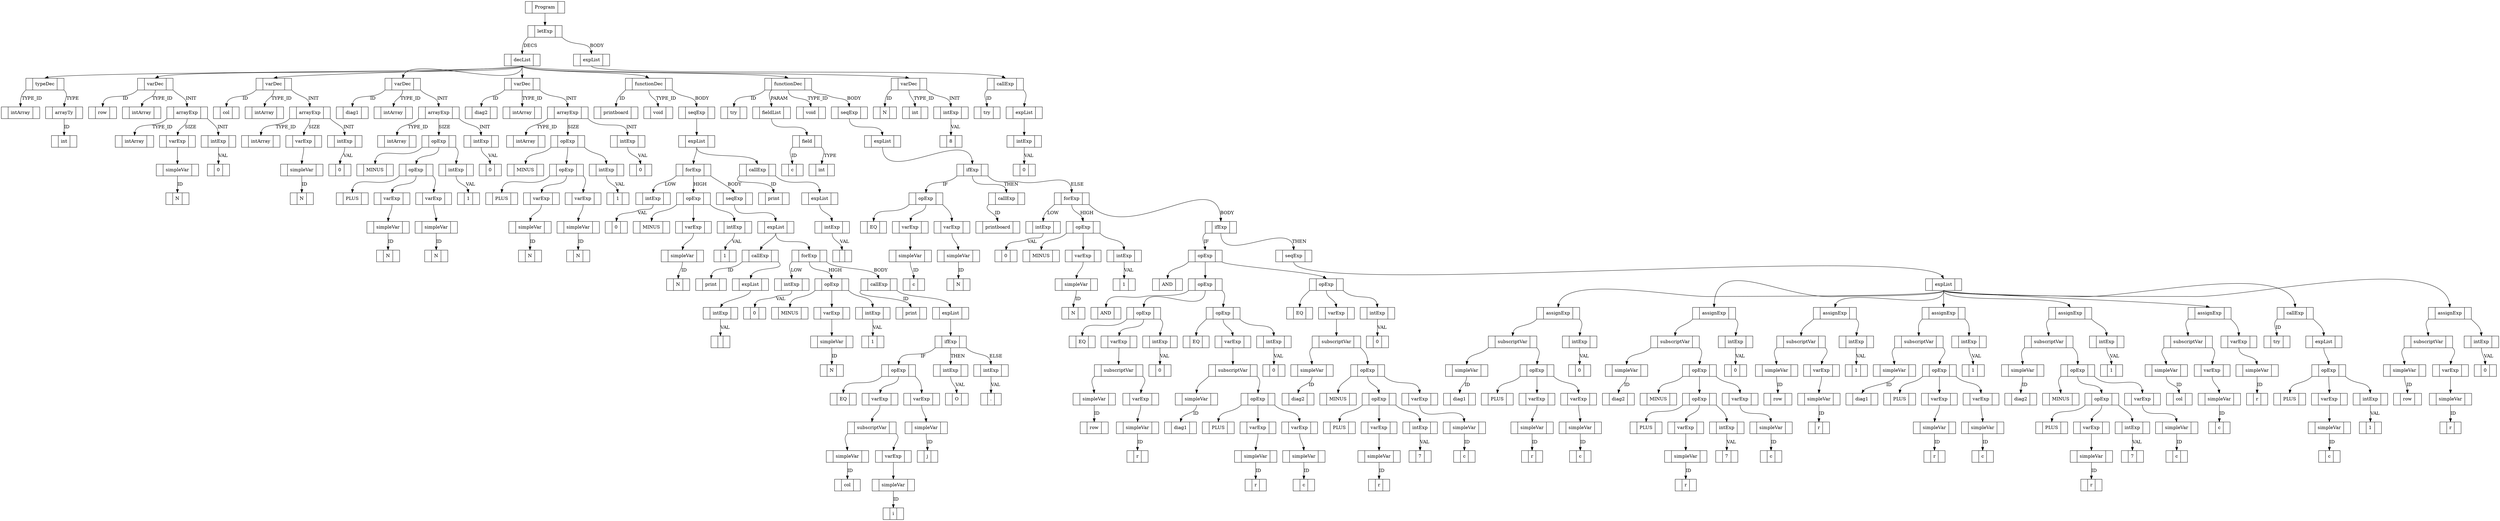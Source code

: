 digraph ast {
node[shape = record];
a0[label = "<f0> | <f1> Program |<f2> "];
a1[label = "<f0> | <f1> letExp |<f2> "];
a2[label = "<f0> | <f1> decList |<f2> "];
a3[label = "<f0> | <f1> varDec |<f2> "];
a4[label = "<f0> | <f1> N |<f2> "];
a5[label = "<f0> | <f1> int |<f2> "];
a3:f0:sw -> a4:f1 [label = ID];
a3:f1:s -> a5:f1 [label = TYPE_ID];
a6[label = "<f0> | <f1> intExp |<f2> "];
a7[label = "<f0> | <f1> 8 |<f2> "];
a6:f1:s -> a7:f1 [label = VAL];
a3:f2:se -> a6:f1 [label = INIT];
a2:f1:s -> a3:f1;
a8[label = "<f0> | <f1> typeDec |<f2> "];
a9[label = "<f0> | <f1> intArray |<f2> "];
a8:f0:sw -> a9:f1 [label = TYPE_ID];
a10[label = "<f0> | <f1> arrayTy |<f2> "];
a11[label = "<f0> | <f1> int |<f2> "];
a10:f1:s -> a11:f1 [label = ID];
a8:f2:se -> a10:f1 [label = TYPE];
a2:f1:s -> a8:f1;
a12[label = "<f0> | <f1> varDec |<f2> "];
a13[label = "<f0> | <f1> row |<f2> "];
a14[label = "<f0> | <f1> intArray |<f2> "];
a12:f0:sw -> a13:f1 [label = ID];
a12:f1:s -> a14:f1 [label = TYPE_ID];
a15[label = "<f0> | <f1> arrayExp |<f2> "];
a16[label = "<f0> | <f1> intArray |<f2> "];
a15:f0:sw -> a16:f1 [label = TYPE_ID];
a17[label = "<f0> | <f1> varExp |<f2> "];
a18[label = "<f0> | <f1> simpleVar |<f2> "];
a19[label = "<f0> | <f1> N |<f2> "];
a18:f1:s -> a19:f1 [label = ID];
a17:f1:s -> a18:f1;
a15:f1:s -> a17:f1 [label = SIZE];
a20[label = "<f0> | <f1> intExp |<f2> "];
a21[label = "<f0> | <f1> 0 |<f2> "];
a20:f1:s -> a21:f1 [label = VAL];
a15:f2:se -> a20:f1 [label = INIT];
a12:f2:se -> a15:f1 [label = INIT];
a2:f1:s -> a12:f1;
a22[label = "<f0> | <f1> varDec |<f2> "];
a23[label = "<f0> | <f1> col |<f2> "];
a24[label = "<f0> | <f1> intArray |<f2> "];
a22:f0:sw -> a23:f1 [label = ID];
a22:f1:s -> a24:f1 [label = TYPE_ID];
a25[label = "<f0> | <f1> arrayExp |<f2> "];
a26[label = "<f0> | <f1> intArray |<f2> "];
a25:f0:sw -> a26:f1 [label = TYPE_ID];
a27[label = "<f0> | <f1> varExp |<f2> "];
a28[label = "<f0> | <f1> simpleVar |<f2> "];
a29[label = "<f0> | <f1> N |<f2> "];
a28:f1:s -> a29:f1 [label = ID];
a27:f1:s -> a28:f1;
a25:f1:s -> a27:f1 [label = SIZE];
a30[label = "<f0> | <f1> intExp |<f2> "];
a31[label = "<f0> | <f1> 0 |<f2> "];
a30:f1:s -> a31:f1 [label = VAL];
a25:f2:se -> a30:f1 [label = INIT];
a22:f2:se -> a25:f1 [label = INIT];
a2:f1:s -> a22:f1;
a32[label = "<f0> | <f1> varDec |<f2> "];
a33[label = "<f0> | <f1> diag1 |<f2> "];
a34[label = "<f0> | <f1> intArray |<f2> "];
a32:f0:sw -> a33:f1 [label = ID];
a32:f1:s -> a34:f1 [label = TYPE_ID];
a35[label = "<f0> | <f1> arrayExp |<f2> "];
a36[label = "<f0> | <f1> intArray |<f2> "];
a35:f0:sw -> a36:f1 [label = TYPE_ID];
a37[label = "<f0> | <f1> opExp |<f2> "];
a38[label = "<f0> | <f1> MINUS |<f2> "];
a37:f0:sw -> a38:f1;
a39[label = "<f0> | <f1> opExp |<f2> "];
a40[label = "<f0> | <f1> PLUS |<f2> "];
a39:f0:sw -> a40:f1;
a41[label = "<f0> | <f1> varExp |<f2> "];
a42[label = "<f0> | <f1> simpleVar |<f2> "];
a43[label = "<f0> | <f1> N |<f2> "];
a42:f1:s -> a43:f1 [label = ID];
a41:f1:s -> a42:f1;
a39:f1:s -> a41:f1;
a44[label = "<f0> | <f1> varExp |<f2> "];
a45[label = "<f0> | <f1> simpleVar |<f2> "];
a46[label = "<f0> | <f1> N |<f2> "];
a45:f1:s -> a46:f1 [label = ID];
a44:f1:s -> a45:f1;
a39:f2:se -> a44:f1;
a37:f1:s -> a39:f1;
a47[label = "<f0> | <f1> intExp |<f2> "];
a48[label = "<f0> | <f1> 1 |<f2> "];
a47:f1:s -> a48:f1 [label = VAL];
a37:f2:se -> a47:f1;
a35:f1:s -> a37:f1 [label = SIZE];
a49[label = "<f0> | <f1> intExp |<f2> "];
a50[label = "<f0> | <f1> 0 |<f2> "];
a49:f1:s -> a50:f1 [label = VAL];
a35:f2:se -> a49:f1 [label = INIT];
a32:f2:se -> a35:f1 [label = INIT];
a2:f1:s -> a32:f1;
a51[label = "<f0> | <f1> varDec |<f2> "];
a52[label = "<f0> | <f1> diag2 |<f2> "];
a53[label = "<f0> | <f1> intArray |<f2> "];
a51:f0:sw -> a52:f1 [label = ID];
a51:f1:s -> a53:f1 [label = TYPE_ID];
a54[label = "<f0> | <f1> arrayExp |<f2> "];
a55[label = "<f0> | <f1> intArray |<f2> "];
a54:f0:sw -> a55:f1 [label = TYPE_ID];
a56[label = "<f0> | <f1> opExp |<f2> "];
a57[label = "<f0> | <f1> MINUS |<f2> "];
a56:f0:sw -> a57:f1;
a58[label = "<f0> | <f1> opExp |<f2> "];
a59[label = "<f0> | <f1> PLUS |<f2> "];
a58:f0:sw -> a59:f1;
a60[label = "<f0> | <f1> varExp |<f2> "];
a61[label = "<f0> | <f1> simpleVar |<f2> "];
a62[label = "<f0> | <f1> N |<f2> "];
a61:f1:s -> a62:f1 [label = ID];
a60:f1:s -> a61:f1;
a58:f1:s -> a60:f1;
a63[label = "<f0> | <f1> varExp |<f2> "];
a64[label = "<f0> | <f1> simpleVar |<f2> "];
a65[label = "<f0> | <f1> N |<f2> "];
a64:f1:s -> a65:f1 [label = ID];
a63:f1:s -> a64:f1;
a58:f2:se -> a63:f1;
a56:f1:s -> a58:f1;
a66[label = "<f0> | <f1> intExp |<f2> "];
a67[label = "<f0> | <f1> 1 |<f2> "];
a66:f1:s -> a67:f1 [label = VAL];
a56:f2:se -> a66:f1;
a54:f1:s -> a56:f1 [label = SIZE];
a68[label = "<f0> | <f1> intExp |<f2> "];
a69[label = "<f0> | <f1> 0 |<f2> "];
a68:f1:s -> a69:f1 [label = VAL];
a54:f2:se -> a68:f1 [label = INIT];
a51:f2:se -> a54:f1 [label = INIT];
a2:f1:s -> a51:f1;
a70[label = "<f0> | <f1> functionDec |<f2> "];
a71[label = "<f0> | <f1> printboard |<f2> "];
a72[label = "<f0> | <f1> void |<f2> "];
a70:f0:sw -> a71:f1 [label = ID];
a70:f1:s -> a72:f1 [label = TYPE_ID];
a73[label = "<f0> | <f1> seqExp |<f2> "];
a74[label = "<f0> | <f1> expList |<f2> "];
a75[label = "<f0> | <f1> forExp |<f2> "];
a76[label = "<f0> | <f1> intExp |<f2> "];
a77[label = "<f0> | <f1> 0 |<f2> "];
a76:f1:s -> a77:f1 [label = VAL];
a75:f0:sw -> a76:f1 [label = LOW];
a78[label = "<f0> | <f1> opExp |<f2> "];
a79[label = "<f0> | <f1> MINUS |<f2> "];
a78:f0:sw -> a79:f1;
a80[label = "<f0> | <f1> varExp |<f2> "];
a81[label = "<f0> | <f1> simpleVar |<f2> "];
a82[label = "<f0> | <f1> N |<f2> "];
a81:f1:s -> a82:f1 [label = ID];
a80:f1:s -> a81:f1;
a78:f1:s -> a80:f1;
a83[label = "<f0> | <f1> intExp |<f2> "];
a84[label = "<f0> | <f1> 1 |<f2> "];
a83:f1:s -> a84:f1 [label = VAL];
a78:f2:se -> a83:f1;
a75:f1:s -> a78:f1 [label = HIGH];
a85[label = "<f0> | <f1> seqExp |<f2> "];
a86[label = "<f0> | <f1> expList |<f2> "];
a87[label = "<f0> | <f1> forExp |<f2> "];
a88[label = "<f0> | <f1> intExp |<f2> "];
a89[label = "<f0> | <f1> 0 |<f2> "];
a88:f1:s -> a89:f1 [label = VAL];
a87:f0:sw -> a88:f1 [label = LOW];
a90[label = "<f0> | <f1> opExp |<f2> "];
a91[label = "<f0> | <f1> MINUS |<f2> "];
a90:f0:sw -> a91:f1;
a92[label = "<f0> | <f1> varExp |<f2> "];
a93[label = "<f0> | <f1> simpleVar |<f2> "];
a94[label = "<f0> | <f1> N |<f2> "];
a93:f1:s -> a94:f1 [label = ID];
a92:f1:s -> a93:f1;
a90:f1:s -> a92:f1;
a95[label = "<f0> | <f1> intExp |<f2> "];
a96[label = "<f0> | <f1> 1 |<f2> "];
a95:f1:s -> a96:f1 [label = VAL];
a90:f2:se -> a95:f1;
a87:f1:s -> a90:f1 [label = HIGH];
a97[label = "<f0> | <f1> callExp |<f2> "];
a98[label = "<f0> | <f1> print |<f2> "];
a97:f0:sw -> a98:f1 [label = ID];
a99[label = "<f0> | <f1> expList |<f2> "];
a100[label = "<f0> | <f1> ifExp |<f2> "];
a101[label = "<f0> | <f1> opExp |<f2> "];
a102[label = "<f0> | <f1> EQ |<f2> "];
a101:f0:sw -> a102:f1;
a103[label = "<f0> | <f1> varExp |<f2> "];
a104[label = "<f0> | <f1> subscriptVar |<f2> "];
a105[label = "<f0> | <f1> simpleVar |<f2> "];
a106[label = "<f0> | <f1> col |<f2> "];
a105:f1:s -> a106:f1 [label = ID];
a104:f0:sw -> a105:f1;
a107[label = "<f0> | <f1> varExp |<f2> "];
a108[label = "<f0> | <f1> simpleVar |<f2> "];
a109[label = "<f0> | <f1> i |<f2> "];
a108:f1:s -> a109:f1 [label = ID];
a107:f1:s -> a108:f1;
a104:f2:se -> a107:f1;
a103:f1:s -> a104:f1;
a101:f1:s -> a103:f1;
a110[label = "<f0> | <f1> varExp |<f2> "];
a111[label = "<f0> | <f1> simpleVar |<f2> "];
a112[label = "<f0> | <f1> j |<f2> "];
a111:f1:s -> a112:f1 [label = ID];
a110:f1:s -> a111:f1;
a101:f2:se -> a110:f1;
a100:f0:sw -> a101:f1 [label = IF];
a113[label = "<f0> | <f1> intExp |<f2> "];
a114[label = "<f0> | <f1>  O |<f2> "];
a113:f1:s -> a114:f1 [label = VAL];
a100:f1:s -> a113:f1 [label = THEN];
a115[label = "<f0> | <f1> intExp |<f2> "];
a116[label = "<f0> | <f1>  . |<f2> "];
a115:f1:s -> a116:f1 [label = VAL];
a100:f2:se -> a115:f1 [label = ELSE];
a99:f1:s -> a100:f1;
a97:f2:se -> a99:f1;
a87:f2:se -> a97:f1 [label = BODY];
a86:f1:s -> a87:f1;
a117[label = "<f0> | <f1> callExp |<f2> "];
a118[label = "<f0> | <f1> print |<f2> "];
a117:f0:sw -> a118:f1 [label = ID];
a119[label = "<f0> | <f1> expList |<f2> "];
a120[label = "<f0> | <f1> intExp |<f2> "];
a121[label = "<f0> | <f1> \n |<f2> "];
a120:f1:s -> a121:f1 [label = VAL];
a119:f1:s -> a120:f1;
a117:f2:se -> a119:f1;
a86:f1:s -> a117:f1;
a85:f1:s -> a86:f1;
a75:f2:se -> a85:f1 [label = BODY];
a74:f1:s -> a75:f1;
a122[label = "<f0> | <f1> callExp |<f2> "];
a123[label = "<f0> | <f1> print |<f2> "];
a122:f0:sw -> a123:f1 [label = ID];
a124[label = "<f0> | <f1> expList |<f2> "];
a125[label = "<f0> | <f1> intExp |<f2> "];
a126[label = "<f0> | <f1> \n |<f2> "];
a125:f1:s -> a126:f1 [label = VAL];
a124:f1:s -> a125:f1;
a122:f2:se -> a124:f1;
a74:f1:s -> a122:f1;
a73:f1:s -> a74:f1;
a70:f2:se -> a73:f1 [label = BODY];
a2:f1:s -> a70:f1;
a127[label = "<f0> | <f1> functionDec |<f2> "];
a128[label = "<f0> | <f1> try |<f2> "];
a129[label = "<f0> | <f1> void |<f2> "];
a127:f0:sw -> a128:f1 [label = ID];
a127:f1:s -> a129:f1 [label = TYPE_ID];
a130[label = "<f0> | <f1> fieldList |<f2> "];
a131[label = "<f0> | <f1> field |<f2> "];
a132[label = "<f0> | <f1> c |<f2> "];
a133[label = "<f0> | <f1> int |<f2> "];
a131:f0:sw -> a132:f1 [label = ID];
a131:f2:se -> a133:f1 [label = TYPE];
a130:f1:s -> a131:f1;
a127:f1:sw -> a130:f1 [label = PARAM];
a134[label = "<f0> | <f1> seqExp |<f2> "];
a135[label = "<f0> | <f1> expList |<f2> "];
a136[label = "<f0> | <f1> ifExp |<f2> "];
a137[label = "<f0> | <f1> opExp |<f2> "];
a138[label = "<f0> | <f1> EQ |<f2> "];
a137:f0:sw -> a138:f1;
a139[label = "<f0> | <f1> varExp |<f2> "];
a140[label = "<f0> | <f1> simpleVar |<f2> "];
a141[label = "<f0> | <f1> c |<f2> "];
a140:f1:s -> a141:f1 [label = ID];
a139:f1:s -> a140:f1;
a137:f1:s -> a139:f1;
a142[label = "<f0> | <f1> varExp |<f2> "];
a143[label = "<f0> | <f1> simpleVar |<f2> "];
a144[label = "<f0> | <f1> N |<f2> "];
a143:f1:s -> a144:f1 [label = ID];
a142:f1:s -> a143:f1;
a137:f2:se -> a142:f1;
a136:f0:sw -> a137:f1 [label = IF];
a145[label = "<f0> | <f1> callExp |<f2> "];
a146[label = "<f0> | <f1> printboard |<f2> "];
a145:f0:sw -> a146:f1 [label = ID];
a136:f1:s -> a145:f1 [label = THEN];
a147[label = "<f0> | <f1> forExp |<f2> "];
a148[label = "<f0> | <f1> intExp |<f2> "];
a149[label = "<f0> | <f1> 0 |<f2> "];
a148:f1:s -> a149:f1 [label = VAL];
a147:f0:sw -> a148:f1 [label = LOW];
a150[label = "<f0> | <f1> opExp |<f2> "];
a151[label = "<f0> | <f1> MINUS |<f2> "];
a150:f0:sw -> a151:f1;
a152[label = "<f0> | <f1> varExp |<f2> "];
a153[label = "<f0> | <f1> simpleVar |<f2> "];
a154[label = "<f0> | <f1> N |<f2> "];
a153:f1:s -> a154:f1 [label = ID];
a152:f1:s -> a153:f1;
a150:f1:s -> a152:f1;
a155[label = "<f0> | <f1> intExp |<f2> "];
a156[label = "<f0> | <f1> 1 |<f2> "];
a155:f1:s -> a156:f1 [label = VAL];
a150:f2:se -> a155:f1;
a147:f1:s -> a150:f1 [label = HIGH];
a157[label = "<f0> | <f1> ifExp |<f2> "];
a158[label = "<f0> | <f1> opExp |<f2> "];
a159[label = "<f0> | <f1> AND |<f2> "];
a158:f0:sw -> a159:f1;
a160[label = "<f0> | <f1> opExp |<f2> "];
a161[label = "<f0> | <f1> AND |<f2> "];
a160:f0:sw -> a161:f1;
a162[label = "<f0> | <f1> opExp |<f2> "];
a163[label = "<f0> | <f1> EQ |<f2> "];
a162:f0:sw -> a163:f1;
a164[label = "<f0> | <f1> varExp |<f2> "];
a165[label = "<f0> | <f1> subscriptVar |<f2> "];
a166[label = "<f0> | <f1> simpleVar |<f2> "];
a167[label = "<f0> | <f1> row |<f2> "];
a166:f1:s -> a167:f1 [label = ID];
a165:f0:sw -> a166:f1;
a168[label = "<f0> | <f1> varExp |<f2> "];
a169[label = "<f0> | <f1> simpleVar |<f2> "];
a170[label = "<f0> | <f1> r |<f2> "];
a169:f1:s -> a170:f1 [label = ID];
a168:f1:s -> a169:f1;
a165:f2:se -> a168:f1;
a164:f1:s -> a165:f1;
a162:f1:s -> a164:f1;
a171[label = "<f0> | <f1> intExp |<f2> "];
a172[label = "<f0> | <f1> 0 |<f2> "];
a171:f1:s -> a172:f1 [label = VAL];
a162:f2:se -> a171:f1;
a160:f1:s -> a162:f1;
a173[label = "<f0> | <f1> opExp |<f2> "];
a174[label = "<f0> | <f1> EQ |<f2> "];
a173:f0:sw -> a174:f1;
a175[label = "<f0> | <f1> varExp |<f2> "];
a176[label = "<f0> | <f1> subscriptVar |<f2> "];
a177[label = "<f0> | <f1> simpleVar |<f2> "];
a178[label = "<f0> | <f1> diag1 |<f2> "];
a177:f1:s -> a178:f1 [label = ID];
a176:f0:sw -> a177:f1;
a179[label = "<f0> | <f1> opExp |<f2> "];
a180[label = "<f0> | <f1> PLUS |<f2> "];
a179:f0:sw -> a180:f1;
a181[label = "<f0> | <f1> varExp |<f2> "];
a182[label = "<f0> | <f1> simpleVar |<f2> "];
a183[label = "<f0> | <f1> r |<f2> "];
a182:f1:s -> a183:f1 [label = ID];
a181:f1:s -> a182:f1;
a179:f1:s -> a181:f1;
a184[label = "<f0> | <f1> varExp |<f2> "];
a185[label = "<f0> | <f1> simpleVar |<f2> "];
a186[label = "<f0> | <f1> c |<f2> "];
a185:f1:s -> a186:f1 [label = ID];
a184:f1:s -> a185:f1;
a179:f2:se -> a184:f1;
a176:f2:se -> a179:f1;
a175:f1:s -> a176:f1;
a173:f1:s -> a175:f1;
a187[label = "<f0> | <f1> intExp |<f2> "];
a188[label = "<f0> | <f1> 0 |<f2> "];
a187:f1:s -> a188:f1 [label = VAL];
a173:f2:se -> a187:f1;
a160:f2:se -> a173:f1;
a158:f1:s -> a160:f1;
a189[label = "<f0> | <f1> opExp |<f2> "];
a190[label = "<f0> | <f1> EQ |<f2> "];
a189:f0:sw -> a190:f1;
a191[label = "<f0> | <f1> varExp |<f2> "];
a192[label = "<f0> | <f1> subscriptVar |<f2> "];
a193[label = "<f0> | <f1> simpleVar |<f2> "];
a194[label = "<f0> | <f1> diag2 |<f2> "];
a193:f1:s -> a194:f1 [label = ID];
a192:f0:sw -> a193:f1;
a195[label = "<f0> | <f1> opExp |<f2> "];
a196[label = "<f0> | <f1> MINUS |<f2> "];
a195:f0:sw -> a196:f1;
a197[label = "<f0> | <f1> opExp |<f2> "];
a198[label = "<f0> | <f1> PLUS |<f2> "];
a197:f0:sw -> a198:f1;
a199[label = "<f0> | <f1> varExp |<f2> "];
a200[label = "<f0> | <f1> simpleVar |<f2> "];
a201[label = "<f0> | <f1> r |<f2> "];
a200:f1:s -> a201:f1 [label = ID];
a199:f1:s -> a200:f1;
a197:f1:s -> a199:f1;
a202[label = "<f0> | <f1> intExp |<f2> "];
a203[label = "<f0> | <f1> 7 |<f2> "];
a202:f1:s -> a203:f1 [label = VAL];
a197:f2:se -> a202:f1;
a195:f1:s -> a197:f1;
a204[label = "<f0> | <f1> varExp |<f2> "];
a205[label = "<f0> | <f1> simpleVar |<f2> "];
a206[label = "<f0> | <f1> c |<f2> "];
a205:f1:s -> a206:f1 [label = ID];
a204:f1:s -> a205:f1;
a195:f2:se -> a204:f1;
a192:f2:se -> a195:f1;
a191:f1:s -> a192:f1;
a189:f1:s -> a191:f1;
a207[label = "<f0> | <f1> intExp |<f2> "];
a208[label = "<f0> | <f1> 0 |<f2> "];
a207:f1:s -> a208:f1 [label = VAL];
a189:f2:se -> a207:f1;
a158:f2:se -> a189:f1;
a157:f0:sw -> a158:f1 [label = IF];
a209[label = "<f0> | <f1> seqExp |<f2> "];
a210[label = "<f0> | <f1> expList |<f2> "];
a211[label = "<f0> | <f1> assignExp |<f2> "];
a212[label = "<f0> | <f1> subscriptVar |<f2> "];
a213[label = "<f0> | <f1> simpleVar |<f2> "];
a214[label = "<f0> | <f1> row |<f2> "];
a213:f1:s -> a214:f1 [label = ID];
a212:f0:sw -> a213:f1;
a215[label = "<f0> | <f1> varExp |<f2> "];
a216[label = "<f0> | <f1> simpleVar |<f2> "];
a217[label = "<f0> | <f1> r |<f2> "];
a216:f1:s -> a217:f1 [label = ID];
a215:f1:s -> a216:f1;
a212:f2:se -> a215:f1;
a211:f0:sw -> a212:f1;
a218[label = "<f0> | <f1> intExp |<f2> "];
a219[label = "<f0> | <f1> 1 |<f2> "];
a218:f1:s -> a219:f1 [label = VAL];
a211:f2:se -> a218:f1;
a210:f1:s -> a211:f1;
a220[label = "<f0> | <f1> assignExp |<f2> "];
a221[label = "<f0> | <f1> subscriptVar |<f2> "];
a222[label = "<f0> | <f1> simpleVar |<f2> "];
a223[label = "<f0> | <f1> diag1 |<f2> "];
a222:f1:s -> a223:f1 [label = ID];
a221:f0:sw -> a222:f1;
a224[label = "<f0> | <f1> opExp |<f2> "];
a225[label = "<f0> | <f1> PLUS |<f2> "];
a224:f0:sw -> a225:f1;
a226[label = "<f0> | <f1> varExp |<f2> "];
a227[label = "<f0> | <f1> simpleVar |<f2> "];
a228[label = "<f0> | <f1> r |<f2> "];
a227:f1:s -> a228:f1 [label = ID];
a226:f1:s -> a227:f1;
a224:f1:s -> a226:f1;
a229[label = "<f0> | <f1> varExp |<f2> "];
a230[label = "<f0> | <f1> simpleVar |<f2> "];
a231[label = "<f0> | <f1> c |<f2> "];
a230:f1:s -> a231:f1 [label = ID];
a229:f1:s -> a230:f1;
a224:f2:se -> a229:f1;
a221:f2:se -> a224:f1;
a220:f0:sw -> a221:f1;
a232[label = "<f0> | <f1> intExp |<f2> "];
a233[label = "<f0> | <f1> 1 |<f2> "];
a232:f1:s -> a233:f1 [label = VAL];
a220:f2:se -> a232:f1;
a210:f1:s -> a220:f1;
a234[label = "<f0> | <f1> assignExp |<f2> "];
a235[label = "<f0> | <f1> subscriptVar |<f2> "];
a236[label = "<f0> | <f1> simpleVar |<f2> "];
a237[label = "<f0> | <f1> diag2 |<f2> "];
a236:f1:s -> a237:f1 [label = ID];
a235:f0:sw -> a236:f1;
a238[label = "<f0> | <f1> opExp |<f2> "];
a239[label = "<f0> | <f1> MINUS |<f2> "];
a238:f0:sw -> a239:f1;
a240[label = "<f0> | <f1> opExp |<f2> "];
a241[label = "<f0> | <f1> PLUS |<f2> "];
a240:f0:sw -> a241:f1;
a242[label = "<f0> | <f1> varExp |<f2> "];
a243[label = "<f0> | <f1> simpleVar |<f2> "];
a244[label = "<f0> | <f1> r |<f2> "];
a243:f1:s -> a244:f1 [label = ID];
a242:f1:s -> a243:f1;
a240:f1:s -> a242:f1;
a245[label = "<f0> | <f1> intExp |<f2> "];
a246[label = "<f0> | <f1> 7 |<f2> "];
a245:f1:s -> a246:f1 [label = VAL];
a240:f2:se -> a245:f1;
a238:f1:s -> a240:f1;
a247[label = "<f0> | <f1> varExp |<f2> "];
a248[label = "<f0> | <f1> simpleVar |<f2> "];
a249[label = "<f0> | <f1> c |<f2> "];
a248:f1:s -> a249:f1 [label = ID];
a247:f1:s -> a248:f1;
a238:f2:se -> a247:f1;
a235:f2:se -> a238:f1;
a234:f0:sw -> a235:f1;
a250[label = "<f0> | <f1> intExp |<f2> "];
a251[label = "<f0> | <f1> 1 |<f2> "];
a250:f1:s -> a251:f1 [label = VAL];
a234:f2:se -> a250:f1;
a210:f1:s -> a234:f1;
a252[label = "<f0> | <f1> assignExp |<f2> "];
a253[label = "<f0> | <f1> subscriptVar |<f2> "];
a254[label = "<f0> | <f1> simpleVar |<f2> "];
a255[label = "<f0> | <f1> col |<f2> "];
a254:f1:s -> a255:f1 [label = ID];
a253:f0:sw -> a254:f1;
a256[label = "<f0> | <f1> varExp |<f2> "];
a257[label = "<f0> | <f1> simpleVar |<f2> "];
a258[label = "<f0> | <f1> c |<f2> "];
a257:f1:s -> a258:f1 [label = ID];
a256:f1:s -> a257:f1;
a253:f2:se -> a256:f1;
a252:f0:sw -> a253:f1;
a259[label = "<f0> | <f1> varExp |<f2> "];
a260[label = "<f0> | <f1> simpleVar |<f2> "];
a261[label = "<f0> | <f1> r |<f2> "];
a260:f1:s -> a261:f1 [label = ID];
a259:f1:s -> a260:f1;
a252:f2:se -> a259:f1;
a210:f1:s -> a252:f1;
a262[label = "<f0> | <f1> callExp |<f2> "];
a263[label = "<f0> | <f1> try |<f2> "];
a262:f0:sw -> a263:f1 [label = ID];
a264[label = "<f0> | <f1> expList |<f2> "];
a265[label = "<f0> | <f1> opExp |<f2> "];
a266[label = "<f0> | <f1> PLUS |<f2> "];
a265:f0:sw -> a266:f1;
a267[label = "<f0> | <f1> varExp |<f2> "];
a268[label = "<f0> | <f1> simpleVar |<f2> "];
a269[label = "<f0> | <f1> c |<f2> "];
a268:f1:s -> a269:f1 [label = ID];
a267:f1:s -> a268:f1;
a265:f1:s -> a267:f1;
a270[label = "<f0> | <f1> intExp |<f2> "];
a271[label = "<f0> | <f1> 1 |<f2> "];
a270:f1:s -> a271:f1 [label = VAL];
a265:f2:se -> a270:f1;
a264:f1:s -> a265:f1;
a262:f2:se -> a264:f1;
a210:f1:s -> a262:f1;
a272[label = "<f0> | <f1> assignExp |<f2> "];
a273[label = "<f0> | <f1> subscriptVar |<f2> "];
a274[label = "<f0> | <f1> simpleVar |<f2> "];
a275[label = "<f0> | <f1> row |<f2> "];
a274:f1:s -> a275:f1 [label = ID];
a273:f0:sw -> a274:f1;
a276[label = "<f0> | <f1> varExp |<f2> "];
a277[label = "<f0> | <f1> simpleVar |<f2> "];
a278[label = "<f0> | <f1> r |<f2> "];
a277:f1:s -> a278:f1 [label = ID];
a276:f1:s -> a277:f1;
a273:f2:se -> a276:f1;
a272:f0:sw -> a273:f1;
a279[label = "<f0> | <f1> intExp |<f2> "];
a280[label = "<f0> | <f1> 0 |<f2> "];
a279:f1:s -> a280:f1 [label = VAL];
a272:f2:se -> a279:f1;
a210:f1:s -> a272:f1;
a281[label = "<f0> | <f1> assignExp |<f2> "];
a282[label = "<f0> | <f1> subscriptVar |<f2> "];
a283[label = "<f0> | <f1> simpleVar |<f2> "];
a284[label = "<f0> | <f1> diag1 |<f2> "];
a283:f1:s -> a284:f1 [label = ID];
a282:f0:sw -> a283:f1;
a285[label = "<f0> | <f1> opExp |<f2> "];
a286[label = "<f0> | <f1> PLUS |<f2> "];
a285:f0:sw -> a286:f1;
a287[label = "<f0> | <f1> varExp |<f2> "];
a288[label = "<f0> | <f1> simpleVar |<f2> "];
a289[label = "<f0> | <f1> r |<f2> "];
a288:f1:s -> a289:f1 [label = ID];
a287:f1:s -> a288:f1;
a285:f1:s -> a287:f1;
a290[label = "<f0> | <f1> varExp |<f2> "];
a291[label = "<f0> | <f1> simpleVar |<f2> "];
a292[label = "<f0> | <f1> c |<f2> "];
a291:f1:s -> a292:f1 [label = ID];
a290:f1:s -> a291:f1;
a285:f2:se -> a290:f1;
a282:f2:se -> a285:f1;
a281:f0:sw -> a282:f1;
a293[label = "<f0> | <f1> intExp |<f2> "];
a294[label = "<f0> | <f1> 0 |<f2> "];
a293:f1:s -> a294:f1 [label = VAL];
a281:f2:se -> a293:f1;
a210:f1:s -> a281:f1;
a295[label = "<f0> | <f1> assignExp |<f2> "];
a296[label = "<f0> | <f1> subscriptVar |<f2> "];
a297[label = "<f0> | <f1> simpleVar |<f2> "];
a298[label = "<f0> | <f1> diag2 |<f2> "];
a297:f1:s -> a298:f1 [label = ID];
a296:f0:sw -> a297:f1;
a299[label = "<f0> | <f1> opExp |<f2> "];
a300[label = "<f0> | <f1> MINUS |<f2> "];
a299:f0:sw -> a300:f1;
a301[label = "<f0> | <f1> opExp |<f2> "];
a302[label = "<f0> | <f1> PLUS |<f2> "];
a301:f0:sw -> a302:f1;
a303[label = "<f0> | <f1> varExp |<f2> "];
a304[label = "<f0> | <f1> simpleVar |<f2> "];
a305[label = "<f0> | <f1> r |<f2> "];
a304:f1:s -> a305:f1 [label = ID];
a303:f1:s -> a304:f1;
a301:f1:s -> a303:f1;
a306[label = "<f0> | <f1> intExp |<f2> "];
a307[label = "<f0> | <f1> 7 |<f2> "];
a306:f1:s -> a307:f1 [label = VAL];
a301:f2:se -> a306:f1;
a299:f1:s -> a301:f1;
a308[label = "<f0> | <f1> varExp |<f2> "];
a309[label = "<f0> | <f1> simpleVar |<f2> "];
a310[label = "<f0> | <f1> c |<f2> "];
a309:f1:s -> a310:f1 [label = ID];
a308:f1:s -> a309:f1;
a299:f2:se -> a308:f1;
a296:f2:se -> a299:f1;
a295:f0:sw -> a296:f1;
a311[label = "<f0> | <f1> intExp |<f2> "];
a312[label = "<f0> | <f1> 0 |<f2> "];
a311:f1:s -> a312:f1 [label = VAL];
a295:f2:se -> a311:f1;
a210:f1:s -> a295:f1;
a209:f1:s -> a210:f1;
a157:f1:s -> a209:f1 [label = THEN];
a147:f2:se -> a157:f1 [label = BODY];
a136:f2:se -> a147:f1 [label = ELSE];
a135:f1:s -> a136:f1;
a134:f1:s -> a135:f1;
a127:f2:se -> a134:f1 [label = BODY];
a2:f1:s -> a127:f1;
a1:f0:sw -> a2:f1 [label = DECS];
a313[label = "<f0> | <f1> expList |<f2> "];
a314[label = "<f0> | <f1> callExp |<f2> "];
a315[label = "<f0> | <f1> try |<f2> "];
a314:f0:sw -> a315:f1 [label = ID];
a316[label = "<f0> | <f1> expList |<f2> "];
a317[label = "<f0> | <f1> intExp |<f2> "];
a318[label = "<f0> | <f1> 0 |<f2> "];
a317:f1:s -> a318:f1 [label = VAL];
a316:f1:s -> a317:f1;
a314:f2:se -> a316:f1;
a313:f1:s -> a314:f1;
a1:f2:se -> a313:f1 [label = BODY];
a0:f1:s -> a1:f1;
}